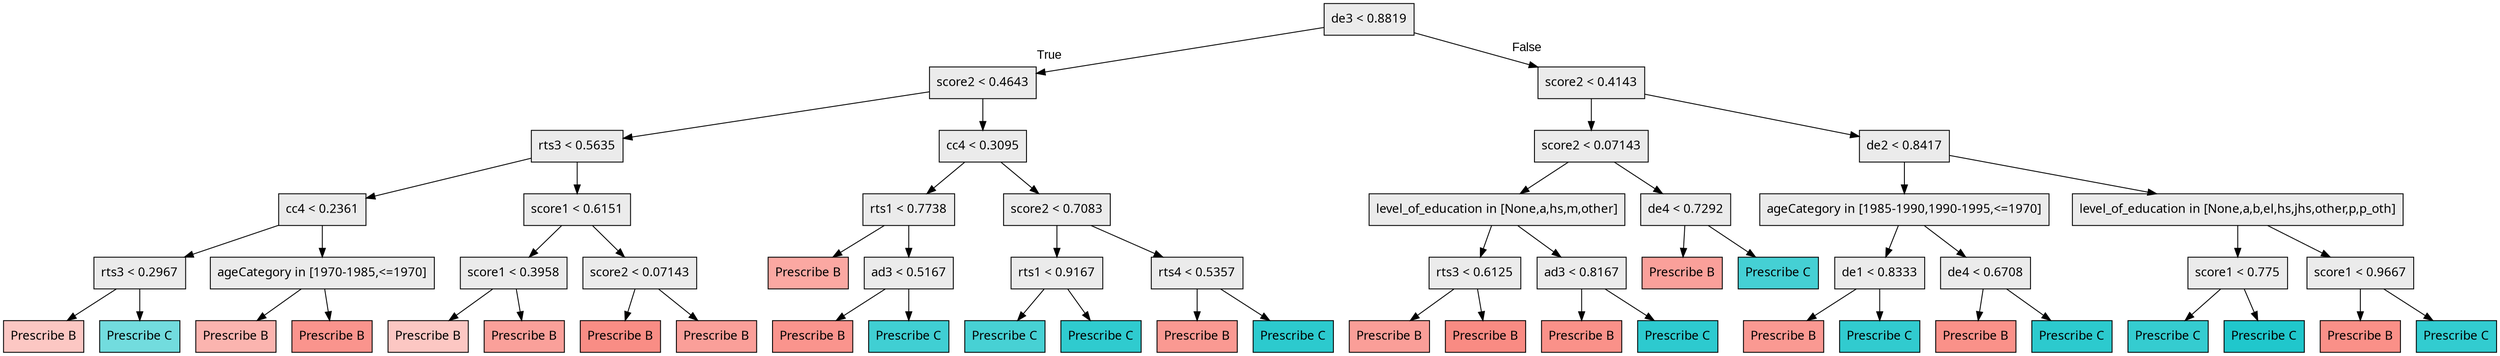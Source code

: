 digraph "G" {
1 [fillcolor="#EBEBEB", fontname="bold arial", label="de3 &lt; 0.8819", shape=box, style="filled"];
2 [fillcolor="#EBEBEB", fontname="bold arial", label="score2 &lt; 0.4643", shape=box, style="filled"];
3 [fillcolor="#EBEBEB", fontname="bold arial", label="rts3 &lt; 0.5635", shape=box, style="filled"];
4 [fillcolor="#EBEBEB", fontname="bold arial", label="cc4 &lt; 0.2361", shape=box, style="filled"];
5 [fillcolor="#EBEBEB", fontname="bold arial", label="rts3 &lt; 0.2967", shape=box, style="filled"];
6 [color=black, fillcolor="#F8766D68", fontname="bold arial", label="Prescribe B", shape=box, style="filled"];
7 [color=black, fillcolor="#00BFC48d", fontname="bold arial", label="Prescribe C", shape=box, style="filled"];
8 [fillcolor="#EBEBEB", fontname="bold arial", label="ageCategory in [1970-1985,&lt;=1970]", shape=box, style="filled"];
9 [color=black, fillcolor="#F8766D8c", fontname="bold arial", label="Prescribe B", shape=box, style="filled"];
10 [color=black, fillcolor="#F8766Dc6", fontname="bold arial", label="Prescribe B", shape=box, style="filled"];
11 [fillcolor="#EBEBEB", fontname="bold arial", label="score1 &lt; 0.6151", shape=box, style="filled"];
12 [fillcolor="#EBEBEB", fontname="bold arial", label="score1 &lt; 0.3958", shape=box, style="filled"];
13 [color=black, fillcolor="#F8766D68", fontname="bold arial", label="Prescribe B", shape=box, style="filled"];
14 [color=black, fillcolor="#F8766Db0", fontname="bold arial", label="Prescribe B", shape=box, style="filled"];
15 [fillcolor="#EBEBEB", fontname="bold arial", label="score2 &lt; 0.07143", shape=box, style="filled"];
16 [color=black, fillcolor="#F8766Dd4", fontname="bold arial", label="Prescribe B", shape=box, style="filled"];
17 [color=black, fillcolor="#F8766Db2", fontname="bold arial", label="Prescribe B", shape=box, style="filled"];
18 [fillcolor="#EBEBEB", fontname="bold arial", label="cc4 &lt; 0.3095", shape=box, style="filled"];
19 [fillcolor="#EBEBEB", fontname="bold arial", label="rts1 &lt; 0.7738", shape=box, style="filled"];
20 [color=black, fillcolor="#F8766Da2", fontname="bold arial", label="Prescribe B", shape=box, style="filled"];
21 [fillcolor="#EBEBEB", fontname="bold arial", label="ad3 &lt; 0.5167", shape=box, style="filled"];
22 [color=black, fillcolor="#F8766Dc6", fontname="bold arial", label="Prescribe B", shape=box, style="filled"];
23 [color=black, fillcolor="#00BFC4bf", fontname="bold arial", label="Prescribe C", shape=box, style="filled"];
24 [fillcolor="#EBEBEB", fontname="bold arial", label="score2 &lt; 0.7083", shape=box, style="filled"];
25 [fillcolor="#EBEBEB", fontname="bold arial", label="rts1 &lt; 0.9167", shape=box, style="filled"];
26 [color=black, fillcolor="#00BFC4b8", fontname="bold arial", label="Prescribe C", shape=box, style="filled"];
27 [color=black, fillcolor="#00BFC4d0", fontname="bold arial", label="Prescribe C", shape=box, style="filled"];
28 [fillcolor="#EBEBEB", fontname="bold arial", label="rts4 &lt; 0.5357", shape=box, style="filled"];
29 [color=black, fillcolor="#F8766Dbe", fontname="bold arial", label="Prescribe B", shape=box, style="filled"];
30 [color=black, fillcolor="#00BFC4d3", fontname="bold arial", label="Prescribe C", shape=box, style="filled"];
31 [fillcolor="#EBEBEB", fontname="bold arial", label="score2 &lt; 0.4143", shape=box, style="filled"];
32 [fillcolor="#EBEBEB", fontname="bold arial", label="score2 &lt; 0.07143", shape=box, style="filled"];
33 [fillcolor="#EBEBEB", fontname="bold arial", label="level_of_education in [None,a,hs,m,other]", shape=box, style="filled"];
34 [fillcolor="#EBEBEB", fontname="bold arial", label="rts3 &lt; 0.6125", shape=box, style="filled"];
35 [color=black, fillcolor="#F8766Db4", fontname="bold arial", label="Prescribe B", shape=box, style="filled"];
36 [color=black, fillcolor="#F8766Dd8", fontname="bold arial", label="Prescribe B", shape=box, style="filled"];
37 [fillcolor="#EBEBEB", fontname="bold arial", label="ad3 &lt; 0.8167", shape=box, style="filled"];
38 [color=black, fillcolor="#F8766Dcd", fontname="bold arial", label="Prescribe B", shape=box, style="filled"];
39 [color=black, fillcolor="#00BFC4d2", fontname="bold arial", label="Prescribe C", shape=box, style="filled"];
40 [fillcolor="#EBEBEB", fontname="bold arial", label="de4 &lt; 0.7292", shape=box, style="filled"];
41 [color=black, fillcolor="#F8766Db0", fontname="bold arial", label="Prescribe B", shape=box, style="filled"];
42 [color=black, fillcolor="#00BFC4ba", fontname="bold arial", label="Prescribe C", shape=box, style="filled"];
43 [fillcolor="#EBEBEB", fontname="bold arial", label="de2 &lt; 0.8417", shape=box, style="filled"];
44 [fillcolor="#EBEBEB", fontname="bold arial", label="ageCategory in [1985-1990,1990-1995,&lt;=1970]", shape=box, style="filled"];
45 [fillcolor="#EBEBEB", fontname="bold arial", label="de1 &lt; 0.8333", shape=box, style="filled"];
46 [color=black, fillcolor="#F8766Dbe", fontname="bold arial", label="Prescribe B", shape=box, style="filled"];
47 [color=black, fillcolor="#00BFC4ce", fontname="bold arial", label="Prescribe C", shape=box, style="filled"];
48 [fillcolor="#EBEBEB", fontname="bold arial", label="de4 &lt; 0.6708", shape=box, style="filled"];
49 [color=black, fillcolor="#F8766Dcd", fontname="bold arial", label="Prescribe B", shape=box, style="filled"];
50 [color=black, fillcolor="#00BFC4d3", fontname="bold arial", label="Prescribe C", shape=box, style="filled"];
51 [fillcolor="#EBEBEB", fontname="bold arial", label="level_of_education in [None,a,b,el,hs,jhs,other,p,p_oth]", shape=box, style="filled"];
52 [fillcolor="#EBEBEB", fontname="bold arial", label="score1 &lt; 0.775", shape=box, style="filled"];
53 [color=black, fillcolor="#00BFC4ca", fontname="bold arial", label="Prescribe C", shape=box, style="filled"];
54 [color=black, fillcolor="#00BFC4df", fontname="bold arial", label="Prescribe C", shape=box, style="filled"];
55 [fillcolor="#EBEBEB", fontname="bold arial", label="score1 &lt; 0.9667", shape=box, style="filled"];
56 [color=black, fillcolor="#F8766Dcf", fontname="bold arial", label="Prescribe B", shape=box, style="filled"];
57 [color=black, fillcolor="#00BFC4cd", fontname="bold arial", label="Prescribe C", shape=box, style="filled"];
1 -> 2  [fontname="arial", headlabel="True", key=0, labelangle=45, labeldistance="2.5"];
1 -> 31  [fontname="arial", headlabel="False", key=0, labelangle="-45", labeldistance="2.5"];
2 -> 3  [key=0];
2 -> 18  [key=0];
3 -> 4  [key=0];
3 -> 11  [key=0];
4 -> 5  [key=0];
4 -> 8  [key=0];
5 -> 6  [key=0];
5 -> 7  [key=0];
8 -> 9  [key=0];
8 -> 10  [key=0];
11 -> 12  [key=0];
11 -> 15  [key=0];
12 -> 13  [key=0];
12 -> 14  [key=0];
15 -> 16  [key=0];
15 -> 17  [key=0];
18 -> 19  [key=0];
18 -> 24  [key=0];
19 -> 20  [key=0];
19 -> 21  [key=0];
21 -> 22  [key=0];
21 -> 23  [key=0];
24 -> 25  [key=0];
24 -> 28  [key=0];
25 -> 26  [key=0];
25 -> 27  [key=0];
28 -> 29  [key=0];
28 -> 30  [key=0];
31 -> 32  [key=0];
31 -> 43  [key=0];
32 -> 33  [key=0];
32 -> 40  [key=0];
33 -> 34  [key=0];
33 -> 37  [key=0];
34 -> 35  [key=0];
34 -> 36  [key=0];
37 -> 38  [key=0];
37 -> 39  [key=0];
40 -> 41  [key=0];
40 -> 42  [key=0];
43 -> 44  [key=0];
43 -> 51  [key=0];
44 -> 45  [key=0];
44 -> 48  [key=0];
45 -> 46  [key=0];
45 -> 47  [key=0];
48 -> 49  [key=0];
48 -> 50  [key=0];
51 -> 52  [key=0];
51 -> 55  [key=0];
52 -> 53  [key=0];
52 -> 54  [key=0];
55 -> 56  [key=0];
55 -> 57  [key=0];
}
